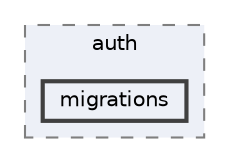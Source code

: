 digraph "C:/Users/LukeMabie/documents/Development/Password_Saver_Using_Django-master/venv/Lib/site-packages/django/contrib/auth/migrations"
{
 // LATEX_PDF_SIZE
  bgcolor="transparent";
  edge [fontname=Helvetica,fontsize=10,labelfontname=Helvetica,labelfontsize=10];
  node [fontname=Helvetica,fontsize=10,shape=box,height=0.2,width=0.4];
  compound=true
  subgraph clusterdir_b433552bdccb1df3e360f3fb58604fa1 {
    graph [ bgcolor="#edf0f7", pencolor="grey50", label="auth", fontname=Helvetica,fontsize=10 style="filled,dashed", URL="dir_b433552bdccb1df3e360f3fb58604fa1.html",tooltip=""]
  dir_ebad41e6986a2888bbd8e30fe6a3ec0e [label="migrations", fillcolor="#edf0f7", color="grey25", style="filled,bold", URL="dir_ebad41e6986a2888bbd8e30fe6a3ec0e.html",tooltip=""];
  }
}
